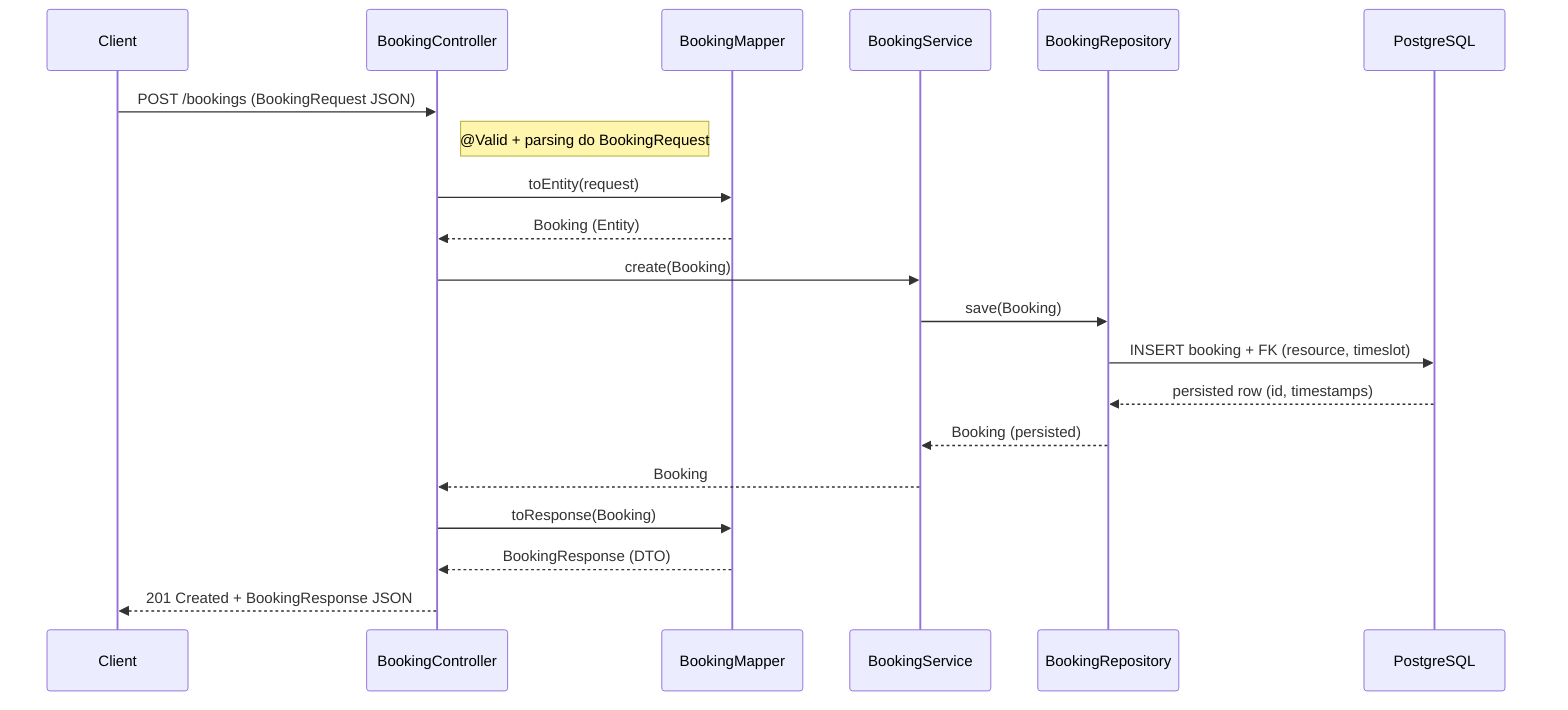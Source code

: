 %%Sequence Diagram: POST /bookings flow
%% File: designs/api-sequence-booking.mmd
%% Purpose: Visualize full data flow for creating a booking —
%% from REST API (Controller + DTO) through domain and repository layers to database and back.

sequenceDiagram
    participant Client as Client
    participant Ctr as BookingController
    participant Map as BookingMapper
    participant Svc as BookingService
    participant Repo as BookingRepository
    participant DB as PostgreSQL

    Client->>Ctr: POST /bookings (BookingRequest JSON)
    note right of Ctr: @Valid + parsing do BookingRequest

    Ctr->>Map: toEntity(request)
    Map-->>Ctr: Booking (Entity)

    Ctr->>Svc: create(Booking)
    Svc->>Repo: save(Booking)
    Repo->>DB: INSERT booking + FK (resource, timeslot)
    DB-->>Repo: persisted row (id, timestamps)
    Repo-->>Svc: Booking (persisted)
    Svc-->>Ctr: Booking

    Ctr->>Map: toResponse(Booking)
    Map-->>Ctr: BookingResponse (DTO)
    Ctr-->>Client: 201 Created + BookingResponse JSON
